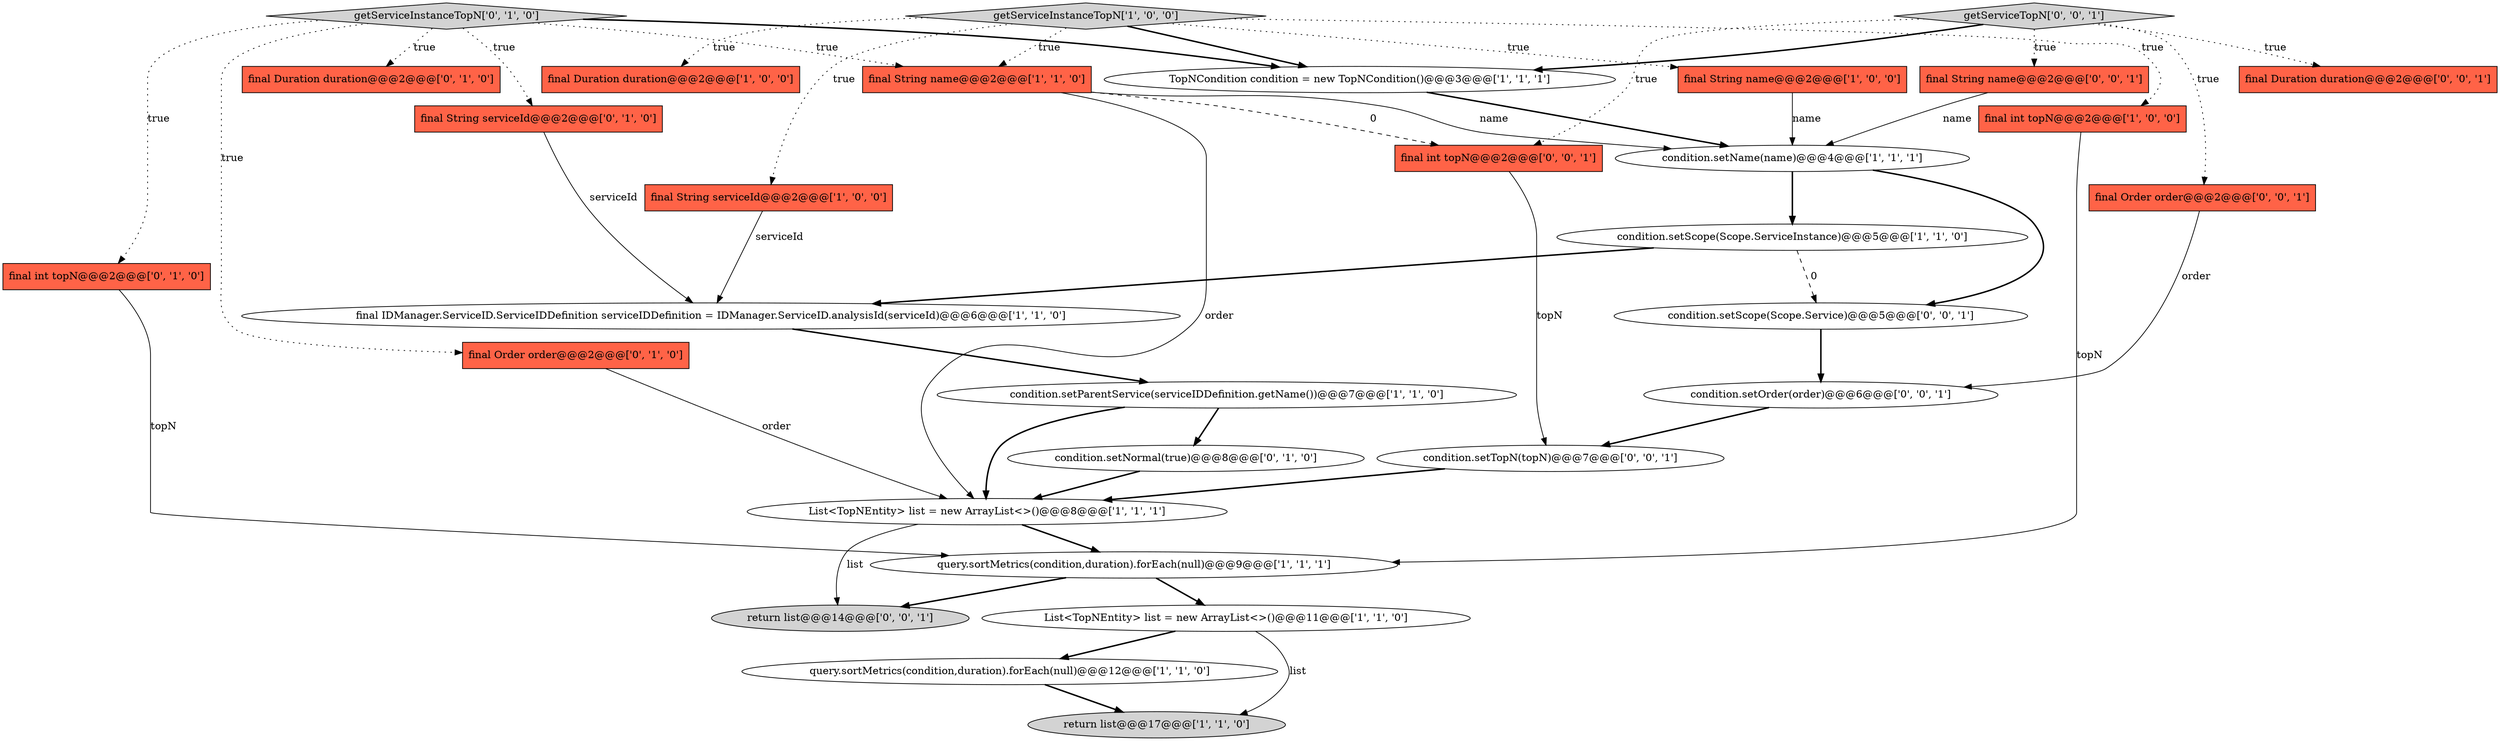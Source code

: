 digraph {
14 [style = filled, label = "final int topN@@@2@@@['1', '0', '0']", fillcolor = tomato, shape = box image = "AAA0AAABBB1BBB"];
15 [style = filled, label = "final String name@@@2@@@['1', '1', '0']", fillcolor = tomato, shape = box image = "AAA0AAABBB1BBB"];
16 [style = filled, label = "final int topN@@@2@@@['0', '1', '0']", fillcolor = tomato, shape = box image = "AAA0AAABBB2BBB"];
19 [style = filled, label = "condition.setNormal(true)@@@8@@@['0', '1', '0']", fillcolor = white, shape = ellipse image = "AAA1AAABBB2BBB"];
22 [style = filled, label = "return list@@@14@@@['0', '0', '1']", fillcolor = lightgray, shape = ellipse image = "AAA0AAABBB3BBB"];
23 [style = filled, label = "final Order order@@@2@@@['0', '0', '1']", fillcolor = tomato, shape = box image = "AAA0AAABBB3BBB"];
9 [style = filled, label = "condition.setScope(Scope.ServiceInstance)@@@5@@@['1', '1', '0']", fillcolor = white, shape = ellipse image = "AAA0AAABBB1BBB"];
27 [style = filled, label = "final int topN@@@2@@@['0', '0', '1']", fillcolor = tomato, shape = box image = "AAA0AAABBB3BBB"];
17 [style = filled, label = "final Duration duration@@@2@@@['0', '1', '0']", fillcolor = tomato, shape = box image = "AAA0AAABBB2BBB"];
8 [style = filled, label = "getServiceInstanceTopN['1', '0', '0']", fillcolor = lightgray, shape = diamond image = "AAA0AAABBB1BBB"];
21 [style = filled, label = "getServiceInstanceTopN['0', '1', '0']", fillcolor = lightgray, shape = diamond image = "AAA0AAABBB2BBB"];
10 [style = filled, label = "TopNCondition condition = new TopNCondition()@@@3@@@['1', '1', '1']", fillcolor = white, shape = ellipse image = "AAA0AAABBB1BBB"];
0 [style = filled, label = "List<TopNEntity> list = new ArrayList<>()@@@8@@@['1', '1', '1']", fillcolor = white, shape = ellipse image = "AAA0AAABBB1BBB"];
11 [style = filled, label = "query.sortMetrics(condition,duration).forEach(null)@@@12@@@['1', '1', '0']", fillcolor = white, shape = ellipse image = "AAA0AAABBB1BBB"];
24 [style = filled, label = "final String name@@@2@@@['0', '0', '1']", fillcolor = tomato, shape = box image = "AAA0AAABBB3BBB"];
4 [style = filled, label = "final String name@@@2@@@['1', '0', '0']", fillcolor = tomato, shape = box image = "AAA0AAABBB1BBB"];
29 [style = filled, label = "condition.setTopN(topN)@@@7@@@['0', '0', '1']", fillcolor = white, shape = ellipse image = "AAA0AAABBB3BBB"];
18 [style = filled, label = "final Order order@@@2@@@['0', '1', '0']", fillcolor = tomato, shape = box image = "AAA0AAABBB2BBB"];
28 [style = filled, label = "condition.setOrder(order)@@@6@@@['0', '0', '1']", fillcolor = white, shape = ellipse image = "AAA0AAABBB3BBB"];
30 [style = filled, label = "condition.setScope(Scope.Service)@@@5@@@['0', '0', '1']", fillcolor = white, shape = ellipse image = "AAA0AAABBB3BBB"];
2 [style = filled, label = "final IDManager.ServiceID.ServiceIDDefinition serviceIDDefinition = IDManager.ServiceID.analysisId(serviceId)@@@6@@@['1', '1', '0']", fillcolor = white, shape = ellipse image = "AAA0AAABBB1BBB"];
26 [style = filled, label = "getServiceTopN['0', '0', '1']", fillcolor = lightgray, shape = diamond image = "AAA0AAABBB3BBB"];
25 [style = filled, label = "final Duration duration@@@2@@@['0', '0', '1']", fillcolor = tomato, shape = box image = "AAA0AAABBB3BBB"];
7 [style = filled, label = "query.sortMetrics(condition,duration).forEach(null)@@@9@@@['1', '1', '1']", fillcolor = white, shape = ellipse image = "AAA0AAABBB1BBB"];
5 [style = filled, label = "condition.setName(name)@@@4@@@['1', '1', '1']", fillcolor = white, shape = ellipse image = "AAA0AAABBB1BBB"];
13 [style = filled, label = "final Duration duration@@@2@@@['1', '0', '0']", fillcolor = tomato, shape = box image = "AAA0AAABBB1BBB"];
20 [style = filled, label = "final String serviceId@@@2@@@['0', '1', '0']", fillcolor = tomato, shape = box image = "AAA0AAABBB2BBB"];
1 [style = filled, label = "return list@@@17@@@['1', '1', '0']", fillcolor = lightgray, shape = ellipse image = "AAA0AAABBB1BBB"];
6 [style = filled, label = "List<TopNEntity> list = new ArrayList<>()@@@11@@@['1', '1', '0']", fillcolor = white, shape = ellipse image = "AAA0AAABBB1BBB"];
3 [style = filled, label = "condition.setParentService(serviceIDDefinition.getName())@@@7@@@['1', '1', '0']", fillcolor = white, shape = ellipse image = "AAA0AAABBB1BBB"];
12 [style = filled, label = "final String serviceId@@@2@@@['1', '0', '0']", fillcolor = tomato, shape = box image = "AAA0AAABBB1BBB"];
4->5 [style = solid, label="name"];
20->2 [style = solid, label="serviceId"];
16->7 [style = solid, label="topN"];
21->18 [style = dotted, label="true"];
0->7 [style = bold, label=""];
26->25 [style = dotted, label="true"];
6->11 [style = bold, label=""];
9->2 [style = bold, label=""];
7->6 [style = bold, label=""];
11->1 [style = bold, label=""];
19->0 [style = bold, label=""];
21->17 [style = dotted, label="true"];
26->10 [style = bold, label=""];
7->22 [style = bold, label=""];
14->7 [style = solid, label="topN"];
5->9 [style = bold, label=""];
21->20 [style = dotted, label="true"];
21->15 [style = dotted, label="true"];
21->10 [style = bold, label=""];
26->23 [style = dotted, label="true"];
2->3 [style = bold, label=""];
29->0 [style = bold, label=""];
6->1 [style = solid, label="list"];
8->15 [style = dotted, label="true"];
9->30 [style = dashed, label="0"];
0->22 [style = solid, label="list"];
26->24 [style = dotted, label="true"];
5->30 [style = bold, label=""];
3->0 [style = bold, label=""];
12->2 [style = solid, label="serviceId"];
3->19 [style = bold, label=""];
24->5 [style = solid, label="name"];
18->0 [style = solid, label="order"];
30->28 [style = bold, label=""];
8->14 [style = dotted, label="true"];
23->28 [style = solid, label="order"];
27->29 [style = solid, label="topN"];
26->27 [style = dotted, label="true"];
21->16 [style = dotted, label="true"];
15->0 [style = solid, label="order"];
15->27 [style = dashed, label="0"];
8->4 [style = dotted, label="true"];
15->5 [style = solid, label="name"];
10->5 [style = bold, label=""];
8->10 [style = bold, label=""];
28->29 [style = bold, label=""];
8->12 [style = dotted, label="true"];
8->13 [style = dotted, label="true"];
}
